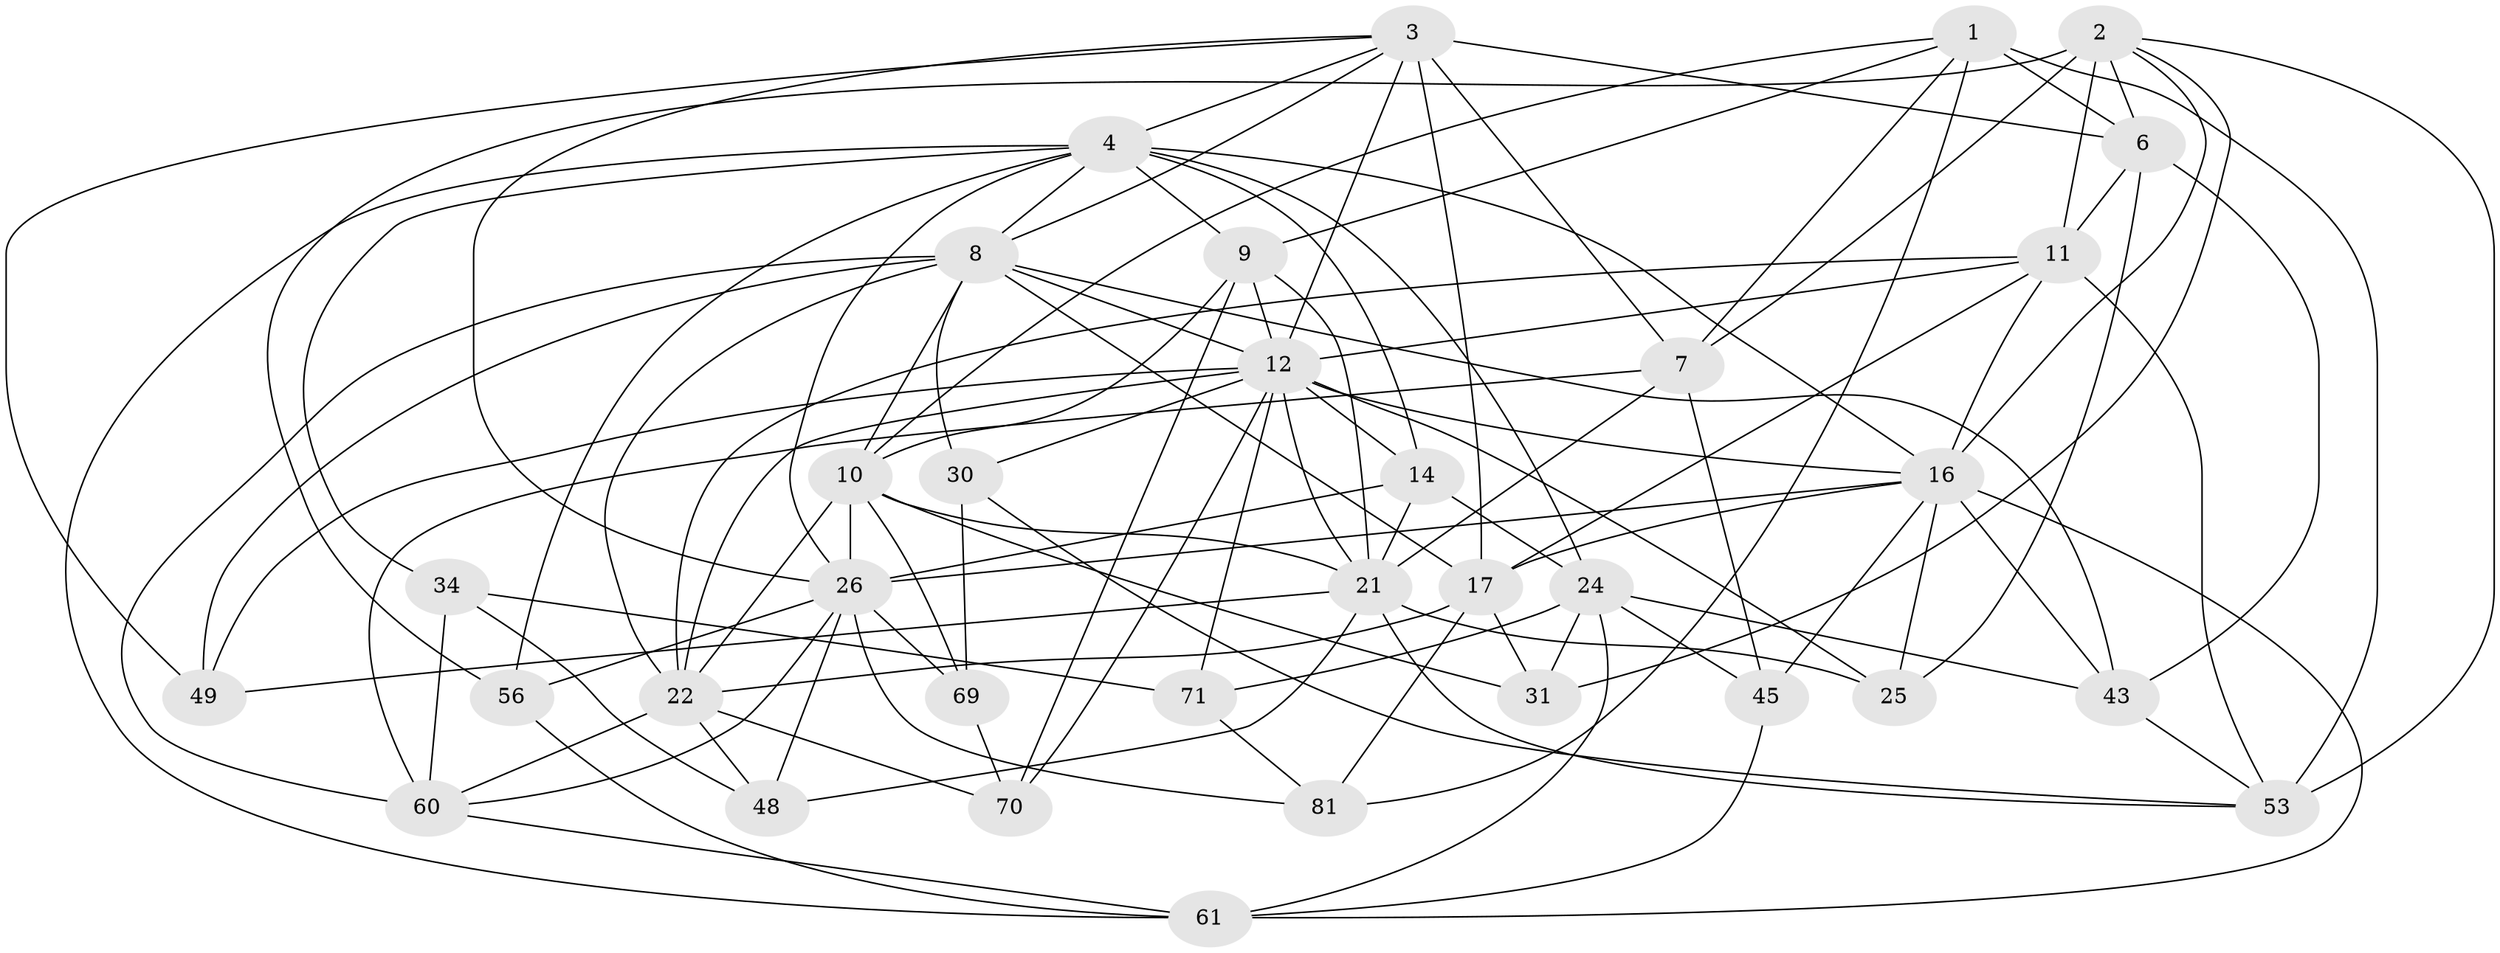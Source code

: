 // original degree distribution, {4: 1.0}
// Generated by graph-tools (version 1.1) at 2025/20/03/04/25 18:20:50]
// undirected, 34 vertices, 107 edges
graph export_dot {
graph [start="1"]
  node [color=gray90,style=filled];
  1 [super="+27"];
  2 [super="+5"];
  3 [super="+59+20"];
  4 [super="+13"];
  6 [super="+54"];
  7 [super="+72"];
  8 [super="+29+62+64"];
  9 [super="+40"];
  10 [super="+38+44"];
  11 [super="+33+42"];
  12 [super="+41+15+35"];
  14 [super="+37"];
  16 [super="+36+23"];
  17 [super="+46+79"];
  21 [super="+63+28"];
  22 [super="+52+32"];
  24 [super="+58+55"];
  25;
  26 [super="+39+80+76"];
  30;
  31;
  34;
  43 [super="+67"];
  45;
  48;
  49;
  53 [super="+85+66"];
  56;
  60 [super="+82"];
  61 [super="+75"];
  69;
  70;
  71;
  81;
  1 -- 81;
  1 -- 7;
  1 -- 10;
  1 -- 53 [weight=3];
  1 -- 6;
  1 -- 9;
  2 -- 56;
  2 -- 11 [weight=2];
  2 -- 16;
  2 -- 53;
  2 -- 6;
  2 -- 7;
  2 -- 31;
  3 -- 7;
  3 -- 4;
  3 -- 8;
  3 -- 49;
  3 -- 26;
  3 -- 6;
  3 -- 17;
  3 -- 12;
  4 -- 24 [weight=2];
  4 -- 8 [weight=2];
  4 -- 34;
  4 -- 56;
  4 -- 9;
  4 -- 14;
  4 -- 16;
  4 -- 26;
  4 -- 61;
  6 -- 25;
  6 -- 11;
  6 -- 43;
  7 -- 60;
  7 -- 45;
  7 -- 21;
  8 -- 49;
  8 -- 10;
  8 -- 43 [weight=2];
  8 -- 12;
  8 -- 60;
  8 -- 30;
  8 -- 22;
  8 -- 17;
  9 -- 70;
  9 -- 21;
  9 -- 10;
  9 -- 12;
  10 -- 21;
  10 -- 31;
  10 -- 26;
  10 -- 69;
  10 -- 22;
  11 -- 16;
  11 -- 17 [weight=2];
  11 -- 53;
  11 -- 22;
  11 -- 12 [weight=2];
  12 -- 25;
  12 -- 22;
  12 -- 71;
  12 -- 16;
  12 -- 49;
  12 -- 70;
  12 -- 21;
  12 -- 30;
  12 -- 14;
  14 -- 24;
  14 -- 21 [weight=2];
  14 -- 26;
  16 -- 43;
  16 -- 45;
  16 -- 17;
  16 -- 61;
  16 -- 25;
  16 -- 26 [weight=3];
  17 -- 81;
  17 -- 31;
  17 -- 22;
  21 -- 49;
  21 -- 48;
  21 -- 25;
  21 -- 53;
  22 -- 48;
  22 -- 60;
  22 -- 70;
  24 -- 45;
  24 -- 31;
  24 -- 43;
  24 -- 61;
  24 -- 71;
  26 -- 48;
  26 -- 56;
  26 -- 60;
  26 -- 81;
  26 -- 69;
  30 -- 69;
  30 -- 53;
  34 -- 71;
  34 -- 48;
  34 -- 60;
  43 -- 53;
  45 -- 61;
  56 -- 61;
  60 -- 61;
  69 -- 70;
  71 -- 81;
}
